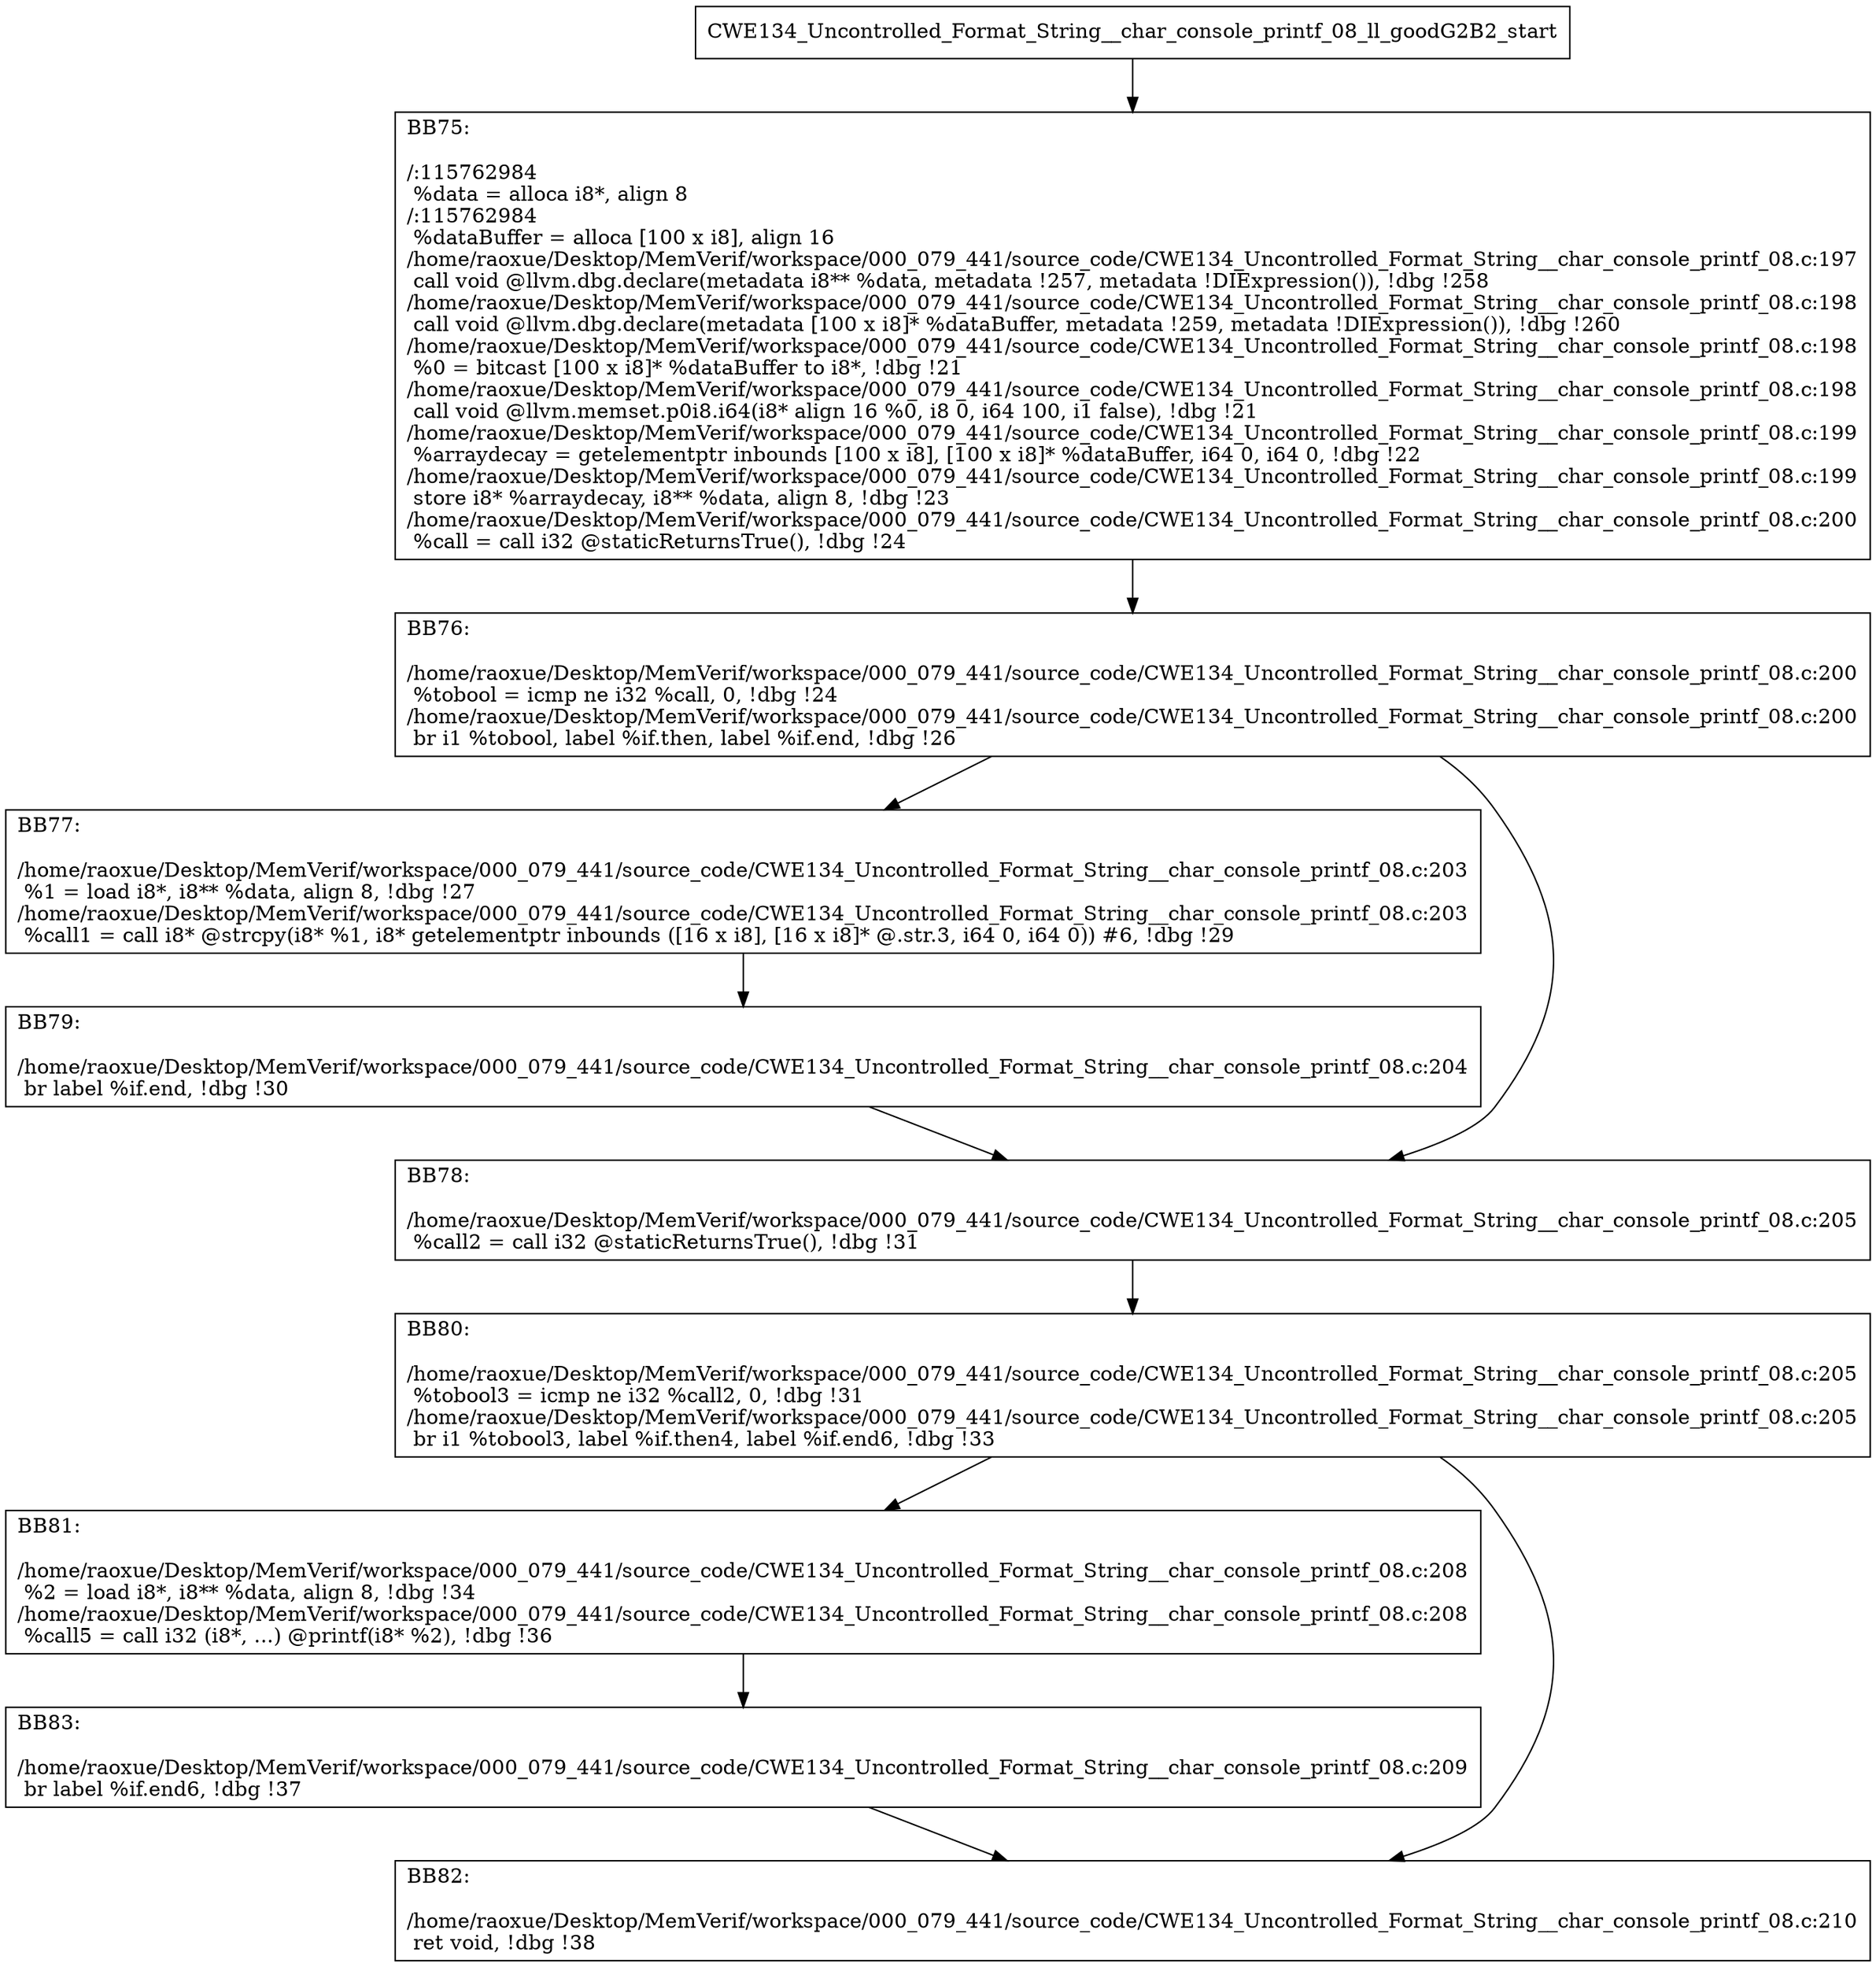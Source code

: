 digraph "CFG for'CWE134_Uncontrolled_Format_String__char_console_printf_08_ll_goodG2B2' function" {
	BBCWE134_Uncontrolled_Format_String__char_console_printf_08_ll_goodG2B2_start[shape=record,label="{CWE134_Uncontrolled_Format_String__char_console_printf_08_ll_goodG2B2_start}"];
	BBCWE134_Uncontrolled_Format_String__char_console_printf_08_ll_goodG2B2_start-> CWE134_Uncontrolled_Format_String__char_console_printf_08_ll_goodG2B2BB75;
	CWE134_Uncontrolled_Format_String__char_console_printf_08_ll_goodG2B2BB75 [shape=record, label="{BB75:\l\l/:115762984\l
  %data = alloca i8*, align 8\l
/:115762984\l
  %dataBuffer = alloca [100 x i8], align 16\l
/home/raoxue/Desktop/MemVerif/workspace/000_079_441/source_code/CWE134_Uncontrolled_Format_String__char_console_printf_08.c:197\l
  call void @llvm.dbg.declare(metadata i8** %data, metadata !257, metadata !DIExpression()), !dbg !258\l
/home/raoxue/Desktop/MemVerif/workspace/000_079_441/source_code/CWE134_Uncontrolled_Format_String__char_console_printf_08.c:198\l
  call void @llvm.dbg.declare(metadata [100 x i8]* %dataBuffer, metadata !259, metadata !DIExpression()), !dbg !260\l
/home/raoxue/Desktop/MemVerif/workspace/000_079_441/source_code/CWE134_Uncontrolled_Format_String__char_console_printf_08.c:198\l
  %0 = bitcast [100 x i8]* %dataBuffer to i8*, !dbg !21\l
/home/raoxue/Desktop/MemVerif/workspace/000_079_441/source_code/CWE134_Uncontrolled_Format_String__char_console_printf_08.c:198\l
  call void @llvm.memset.p0i8.i64(i8* align 16 %0, i8 0, i64 100, i1 false), !dbg !21\l
/home/raoxue/Desktop/MemVerif/workspace/000_079_441/source_code/CWE134_Uncontrolled_Format_String__char_console_printf_08.c:199\l
  %arraydecay = getelementptr inbounds [100 x i8], [100 x i8]* %dataBuffer, i64 0, i64 0, !dbg !22\l
/home/raoxue/Desktop/MemVerif/workspace/000_079_441/source_code/CWE134_Uncontrolled_Format_String__char_console_printf_08.c:199\l
  store i8* %arraydecay, i8** %data, align 8, !dbg !23\l
/home/raoxue/Desktop/MemVerif/workspace/000_079_441/source_code/CWE134_Uncontrolled_Format_String__char_console_printf_08.c:200\l
  %call = call i32 @staticReturnsTrue(), !dbg !24\l
}"];
	CWE134_Uncontrolled_Format_String__char_console_printf_08_ll_goodG2B2BB75-> CWE134_Uncontrolled_Format_String__char_console_printf_08_ll_goodG2B2BB76;
	CWE134_Uncontrolled_Format_String__char_console_printf_08_ll_goodG2B2BB76 [shape=record, label="{BB76:\l\l/home/raoxue/Desktop/MemVerif/workspace/000_079_441/source_code/CWE134_Uncontrolled_Format_String__char_console_printf_08.c:200\l
  %tobool = icmp ne i32 %call, 0, !dbg !24\l
/home/raoxue/Desktop/MemVerif/workspace/000_079_441/source_code/CWE134_Uncontrolled_Format_String__char_console_printf_08.c:200\l
  br i1 %tobool, label %if.then, label %if.end, !dbg !26\l
}"];
	CWE134_Uncontrolled_Format_String__char_console_printf_08_ll_goodG2B2BB76-> CWE134_Uncontrolled_Format_String__char_console_printf_08_ll_goodG2B2BB77;
	CWE134_Uncontrolled_Format_String__char_console_printf_08_ll_goodG2B2BB76-> CWE134_Uncontrolled_Format_String__char_console_printf_08_ll_goodG2B2BB78;
	CWE134_Uncontrolled_Format_String__char_console_printf_08_ll_goodG2B2BB77 [shape=record, label="{BB77:\l\l/home/raoxue/Desktop/MemVerif/workspace/000_079_441/source_code/CWE134_Uncontrolled_Format_String__char_console_printf_08.c:203\l
  %1 = load i8*, i8** %data, align 8, !dbg !27\l
/home/raoxue/Desktop/MemVerif/workspace/000_079_441/source_code/CWE134_Uncontrolled_Format_String__char_console_printf_08.c:203\l
  %call1 = call i8* @strcpy(i8* %1, i8* getelementptr inbounds ([16 x i8], [16 x i8]* @.str.3, i64 0, i64 0)) #6, !dbg !29\l
}"];
	CWE134_Uncontrolled_Format_String__char_console_printf_08_ll_goodG2B2BB77-> CWE134_Uncontrolled_Format_String__char_console_printf_08_ll_goodG2B2BB79;
	CWE134_Uncontrolled_Format_String__char_console_printf_08_ll_goodG2B2BB79 [shape=record, label="{BB79:\l\l/home/raoxue/Desktop/MemVerif/workspace/000_079_441/source_code/CWE134_Uncontrolled_Format_String__char_console_printf_08.c:204\l
  br label %if.end, !dbg !30\l
}"];
	CWE134_Uncontrolled_Format_String__char_console_printf_08_ll_goodG2B2BB79-> CWE134_Uncontrolled_Format_String__char_console_printf_08_ll_goodG2B2BB78;
	CWE134_Uncontrolled_Format_String__char_console_printf_08_ll_goodG2B2BB78 [shape=record, label="{BB78:\l\l/home/raoxue/Desktop/MemVerif/workspace/000_079_441/source_code/CWE134_Uncontrolled_Format_String__char_console_printf_08.c:205\l
  %call2 = call i32 @staticReturnsTrue(), !dbg !31\l
}"];
	CWE134_Uncontrolled_Format_String__char_console_printf_08_ll_goodG2B2BB78-> CWE134_Uncontrolled_Format_String__char_console_printf_08_ll_goodG2B2BB80;
	CWE134_Uncontrolled_Format_String__char_console_printf_08_ll_goodG2B2BB80 [shape=record, label="{BB80:\l\l/home/raoxue/Desktop/MemVerif/workspace/000_079_441/source_code/CWE134_Uncontrolled_Format_String__char_console_printf_08.c:205\l
  %tobool3 = icmp ne i32 %call2, 0, !dbg !31\l
/home/raoxue/Desktop/MemVerif/workspace/000_079_441/source_code/CWE134_Uncontrolled_Format_String__char_console_printf_08.c:205\l
  br i1 %tobool3, label %if.then4, label %if.end6, !dbg !33\l
}"];
	CWE134_Uncontrolled_Format_String__char_console_printf_08_ll_goodG2B2BB80-> CWE134_Uncontrolled_Format_String__char_console_printf_08_ll_goodG2B2BB81;
	CWE134_Uncontrolled_Format_String__char_console_printf_08_ll_goodG2B2BB80-> CWE134_Uncontrolled_Format_String__char_console_printf_08_ll_goodG2B2BB82;
	CWE134_Uncontrolled_Format_String__char_console_printf_08_ll_goodG2B2BB81 [shape=record, label="{BB81:\l\l/home/raoxue/Desktop/MemVerif/workspace/000_079_441/source_code/CWE134_Uncontrolled_Format_String__char_console_printf_08.c:208\l
  %2 = load i8*, i8** %data, align 8, !dbg !34\l
/home/raoxue/Desktop/MemVerif/workspace/000_079_441/source_code/CWE134_Uncontrolled_Format_String__char_console_printf_08.c:208\l
  %call5 = call i32 (i8*, ...) @printf(i8* %2), !dbg !36\l
}"];
	CWE134_Uncontrolled_Format_String__char_console_printf_08_ll_goodG2B2BB81-> CWE134_Uncontrolled_Format_String__char_console_printf_08_ll_goodG2B2BB83;
	CWE134_Uncontrolled_Format_String__char_console_printf_08_ll_goodG2B2BB83 [shape=record, label="{BB83:\l\l/home/raoxue/Desktop/MemVerif/workspace/000_079_441/source_code/CWE134_Uncontrolled_Format_String__char_console_printf_08.c:209\l
  br label %if.end6, !dbg !37\l
}"];
	CWE134_Uncontrolled_Format_String__char_console_printf_08_ll_goodG2B2BB83-> CWE134_Uncontrolled_Format_String__char_console_printf_08_ll_goodG2B2BB82;
	CWE134_Uncontrolled_Format_String__char_console_printf_08_ll_goodG2B2BB82 [shape=record, label="{BB82:\l\l/home/raoxue/Desktop/MemVerif/workspace/000_079_441/source_code/CWE134_Uncontrolled_Format_String__char_console_printf_08.c:210\l
  ret void, !dbg !38\l
}"];
}
